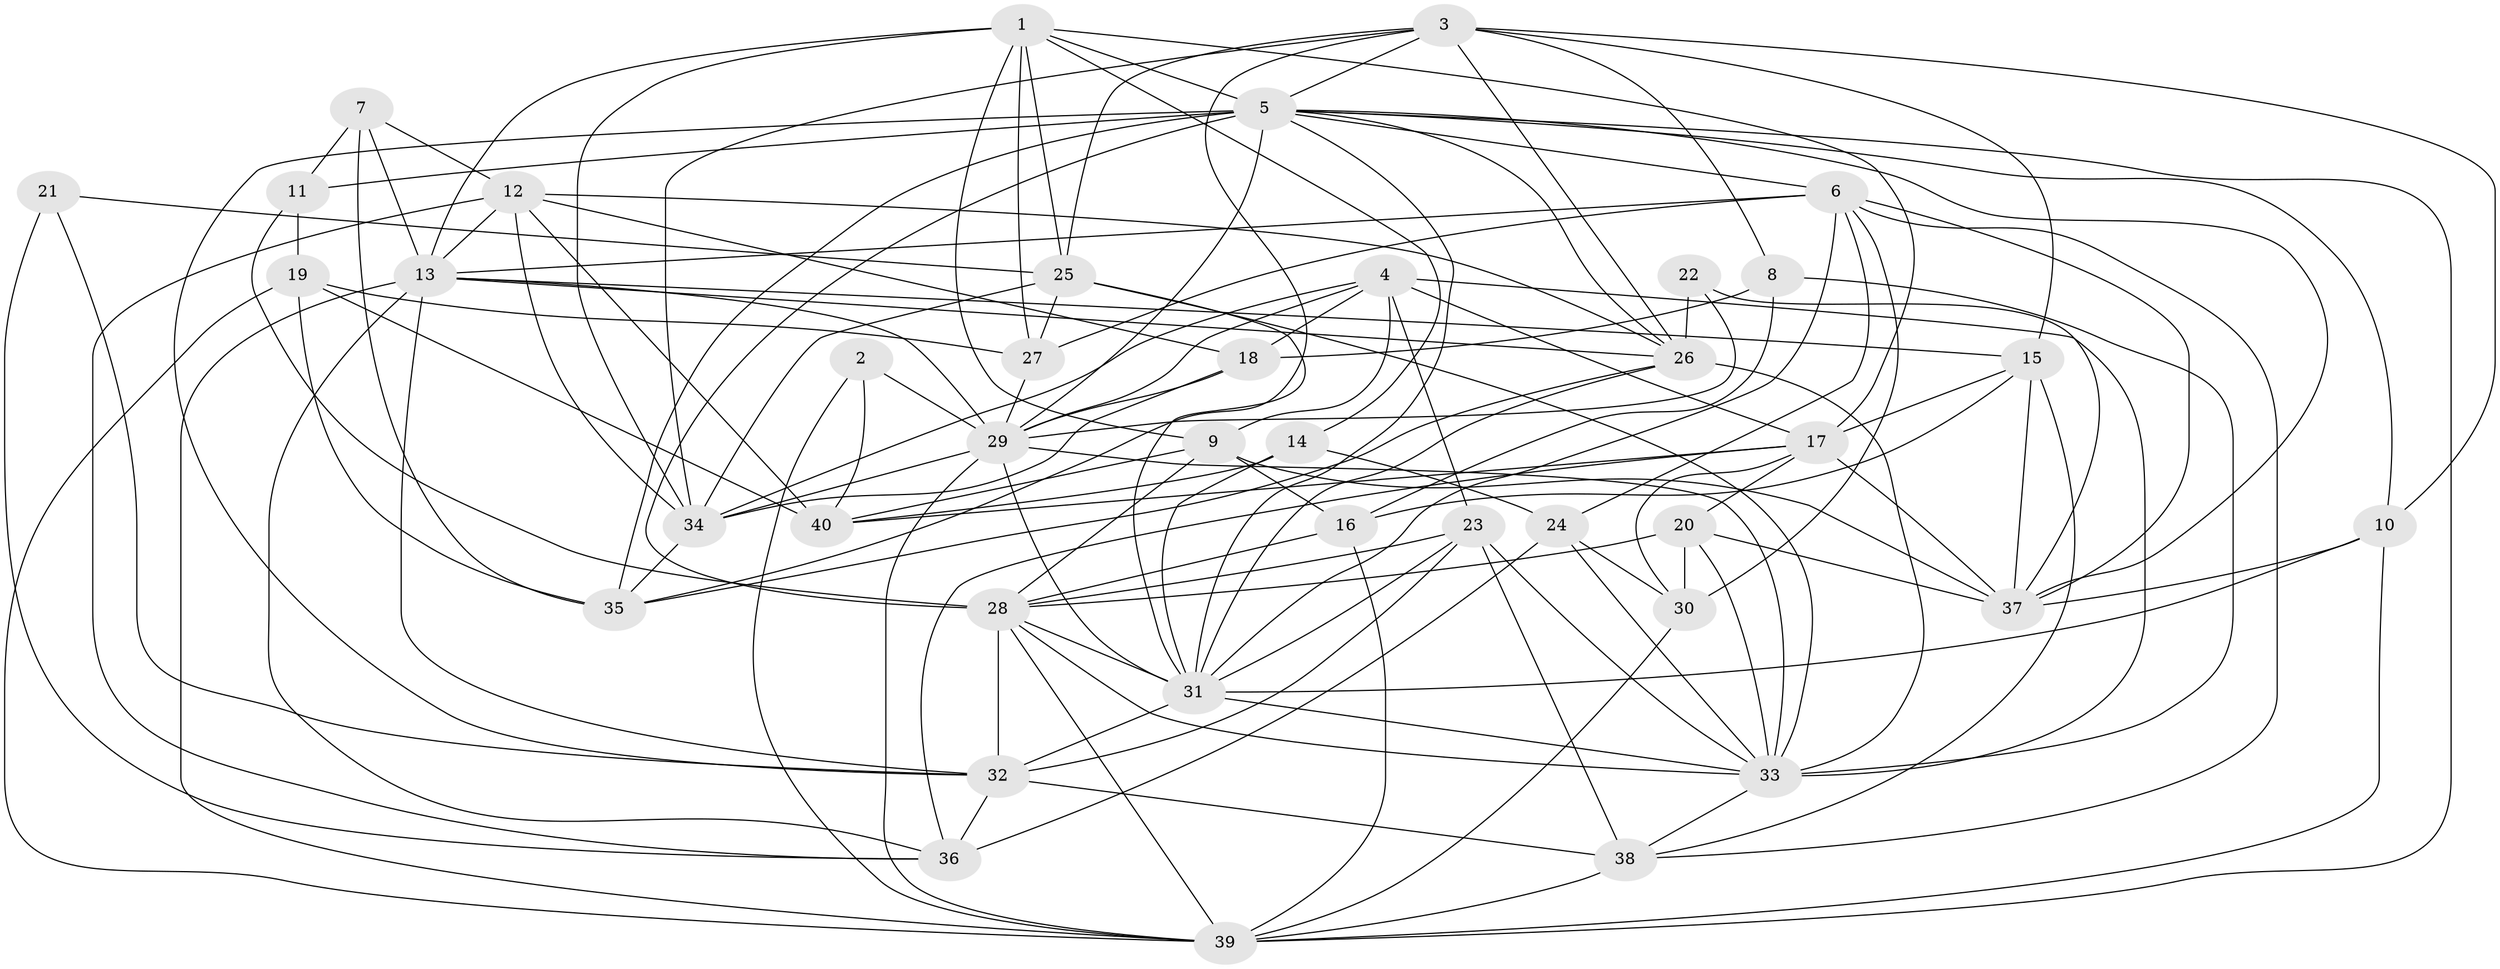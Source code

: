 // original degree distribution, {6: 0.06153846153846154, 4: 0.3, 3: 0.23076923076923078, 2: 0.15384615384615385, 5: 0.18461538461538463, 7: 0.05384615384615385, 8: 0.007692307692307693, 9: 0.007692307692307693}
// Generated by graph-tools (version 1.1) at 2025/37/03/04/25 23:37:00]
// undirected, 40 vertices, 134 edges
graph export_dot {
  node [color=gray90,style=filled];
  1;
  2;
  3;
  4;
  5;
  6;
  7;
  8;
  9;
  10;
  11;
  12;
  13;
  14;
  15;
  16;
  17;
  18;
  19;
  20;
  21;
  22;
  23;
  24;
  25;
  26;
  27;
  28;
  29;
  30;
  31;
  32;
  33;
  34;
  35;
  36;
  37;
  38;
  39;
  40;
  1 -- 5 [weight=2.0];
  1 -- 9 [weight=1.0];
  1 -- 13 [weight=1.0];
  1 -- 14 [weight=1.0];
  1 -- 17 [weight=1.0];
  1 -- 25 [weight=1.0];
  1 -- 27 [weight=1.0];
  1 -- 34 [weight=2.0];
  2 -- 29 [weight=1.0];
  2 -- 39 [weight=1.0];
  2 -- 40 [weight=2.0];
  3 -- 5 [weight=1.0];
  3 -- 8 [weight=2.0];
  3 -- 10 [weight=1.0];
  3 -- 15 [weight=1.0];
  3 -- 25 [weight=1.0];
  3 -- 26 [weight=1.0];
  3 -- 34 [weight=2.0];
  3 -- 35 [weight=1.0];
  4 -- 9 [weight=1.0];
  4 -- 17 [weight=1.0];
  4 -- 18 [weight=1.0];
  4 -- 23 [weight=1.0];
  4 -- 29 [weight=1.0];
  4 -- 33 [weight=2.0];
  4 -- 34 [weight=1.0];
  5 -- 6 [weight=2.0];
  5 -- 10 [weight=1.0];
  5 -- 11 [weight=2.0];
  5 -- 26 [weight=2.0];
  5 -- 28 [weight=2.0];
  5 -- 29 [weight=1.0];
  5 -- 31 [weight=1.0];
  5 -- 32 [weight=2.0];
  5 -- 35 [weight=1.0];
  5 -- 37 [weight=1.0];
  5 -- 39 [weight=1.0];
  6 -- 13 [weight=1.0];
  6 -- 24 [weight=1.0];
  6 -- 27 [weight=1.0];
  6 -- 30 [weight=2.0];
  6 -- 31 [weight=2.0];
  6 -- 37 [weight=1.0];
  6 -- 38 [weight=1.0];
  7 -- 11 [weight=1.0];
  7 -- 12 [weight=1.0];
  7 -- 13 [weight=1.0];
  7 -- 35 [weight=2.0];
  8 -- 16 [weight=1.0];
  8 -- 18 [weight=1.0];
  8 -- 33 [weight=1.0];
  9 -- 16 [weight=1.0];
  9 -- 28 [weight=1.0];
  9 -- 37 [weight=1.0];
  9 -- 40 [weight=1.0];
  10 -- 31 [weight=1.0];
  10 -- 37 [weight=1.0];
  10 -- 39 [weight=1.0];
  11 -- 19 [weight=1.0];
  11 -- 28 [weight=1.0];
  12 -- 13 [weight=1.0];
  12 -- 18 [weight=1.0];
  12 -- 26 [weight=1.0];
  12 -- 34 [weight=3.0];
  12 -- 36 [weight=2.0];
  12 -- 40 [weight=1.0];
  13 -- 15 [weight=1.0];
  13 -- 26 [weight=1.0];
  13 -- 29 [weight=1.0];
  13 -- 32 [weight=2.0];
  13 -- 36 [weight=2.0];
  13 -- 39 [weight=2.0];
  14 -- 24 [weight=1.0];
  14 -- 31 [weight=1.0];
  14 -- 40 [weight=1.0];
  15 -- 16 [weight=1.0];
  15 -- 17 [weight=1.0];
  15 -- 37 [weight=1.0];
  15 -- 38 [weight=1.0];
  16 -- 28 [weight=4.0];
  16 -- 39 [weight=1.0];
  17 -- 20 [weight=1.0];
  17 -- 30 [weight=1.0];
  17 -- 36 [weight=1.0];
  17 -- 37 [weight=1.0];
  17 -- 40 [weight=1.0];
  18 -- 29 [weight=1.0];
  18 -- 34 [weight=2.0];
  19 -- 27 [weight=1.0];
  19 -- 35 [weight=1.0];
  19 -- 39 [weight=1.0];
  19 -- 40 [weight=1.0];
  20 -- 28 [weight=1.0];
  20 -- 30 [weight=3.0];
  20 -- 33 [weight=1.0];
  20 -- 37 [weight=2.0];
  21 -- 25 [weight=1.0];
  21 -- 32 [weight=1.0];
  21 -- 36 [weight=1.0];
  22 -- 26 [weight=1.0];
  22 -- 29 [weight=1.0];
  22 -- 37 [weight=1.0];
  23 -- 28 [weight=1.0];
  23 -- 31 [weight=1.0];
  23 -- 32 [weight=1.0];
  23 -- 33 [weight=1.0];
  23 -- 38 [weight=1.0];
  24 -- 30 [weight=1.0];
  24 -- 33 [weight=1.0];
  24 -- 36 [weight=1.0];
  25 -- 27 [weight=1.0];
  25 -- 31 [weight=1.0];
  25 -- 33 [weight=1.0];
  25 -- 34 [weight=2.0];
  26 -- 31 [weight=1.0];
  26 -- 33 [weight=1.0];
  26 -- 35 [weight=1.0];
  27 -- 29 [weight=1.0];
  28 -- 31 [weight=2.0];
  28 -- 32 [weight=1.0];
  28 -- 33 [weight=1.0];
  28 -- 39 [weight=1.0];
  29 -- 31 [weight=1.0];
  29 -- 33 [weight=1.0];
  29 -- 34 [weight=1.0];
  29 -- 39 [weight=1.0];
  30 -- 39 [weight=1.0];
  31 -- 32 [weight=1.0];
  31 -- 33 [weight=1.0];
  32 -- 36 [weight=1.0];
  32 -- 38 [weight=1.0];
  33 -- 38 [weight=1.0];
  34 -- 35 [weight=2.0];
  38 -- 39 [weight=2.0];
}
